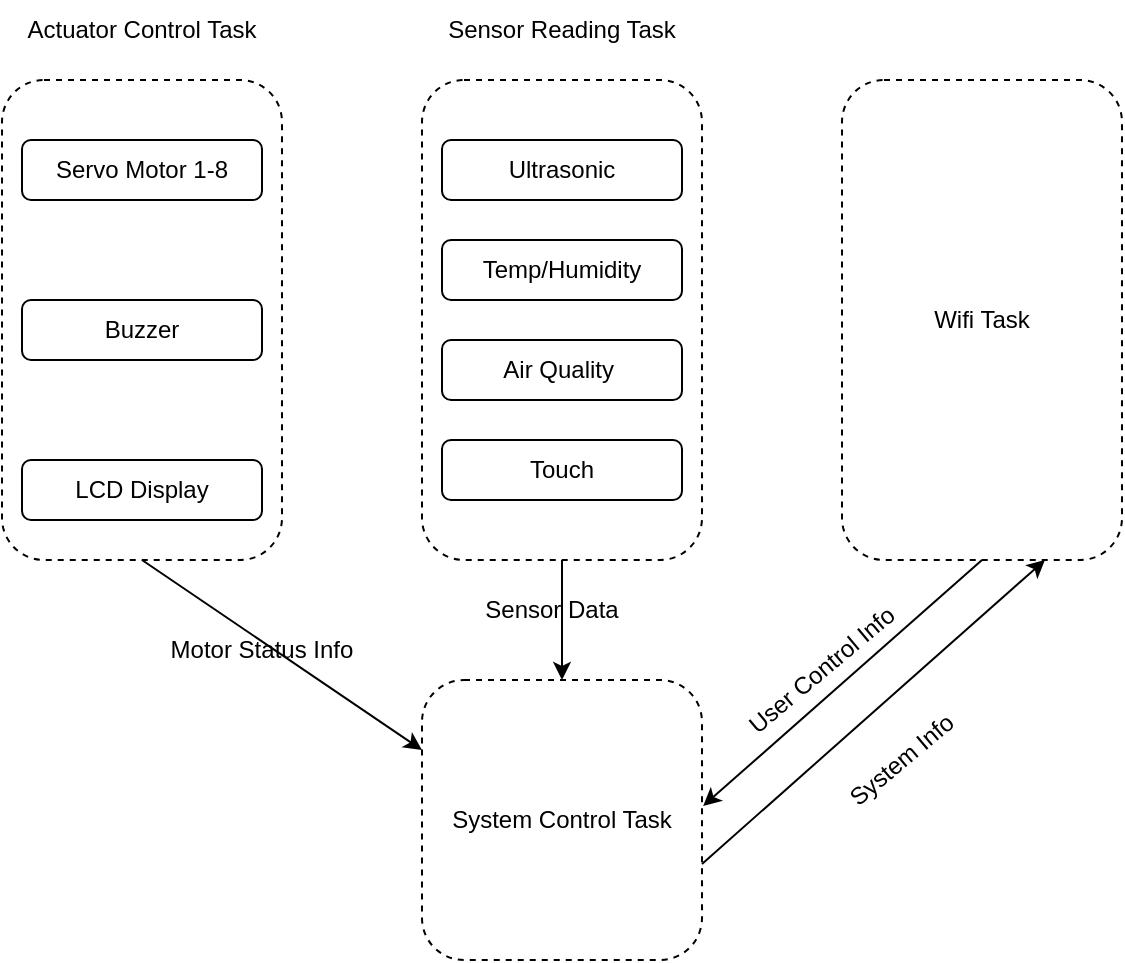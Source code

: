 <mxfile version="26.1.1">
  <diagram name="Page-1" id="CxnV0l6C8y_58entesIV">
    <mxGraphModel dx="954" dy="558" grid="1" gridSize="10" guides="1" tooltips="1" connect="1" arrows="1" fold="1" page="1" pageScale="1" pageWidth="850" pageHeight="1100" math="0" shadow="0">
      <root>
        <mxCell id="0" />
        <mxCell id="1" parent="0" />
        <mxCell id="O6itRg83OWu8OazRwmH3-1" value="Servo Motor 1-8" style="rounded=1;whiteSpace=wrap;html=1;" vertex="1" parent="1">
          <mxGeometry x="150" y="110" width="120" height="30" as="geometry" />
        </mxCell>
        <mxCell id="O6itRg83OWu8OazRwmH3-2" value="Buzzer" style="rounded=1;whiteSpace=wrap;html=1;" vertex="1" parent="1">
          <mxGeometry x="150" y="190" width="120" height="30" as="geometry" />
        </mxCell>
        <mxCell id="O6itRg83OWu8OazRwmH3-3" value="LCD Display" style="rounded=1;whiteSpace=wrap;html=1;" vertex="1" parent="1">
          <mxGeometry x="150" y="270" width="120" height="30" as="geometry" />
        </mxCell>
        <mxCell id="O6itRg83OWu8OazRwmH3-4" value="Ultrasonic" style="rounded=1;whiteSpace=wrap;html=1;" vertex="1" parent="1">
          <mxGeometry x="360" y="110" width="120" height="30" as="geometry" />
        </mxCell>
        <mxCell id="O6itRg83OWu8OazRwmH3-5" value="Temp/Humidity" style="rounded=1;whiteSpace=wrap;html=1;" vertex="1" parent="1">
          <mxGeometry x="360" y="160" width="120" height="30" as="geometry" />
        </mxCell>
        <mxCell id="O6itRg83OWu8OazRwmH3-6" value="Air Quality&amp;nbsp;" style="rounded=1;whiteSpace=wrap;html=1;" vertex="1" parent="1">
          <mxGeometry x="360" y="210" width="120" height="30" as="geometry" />
        </mxCell>
        <mxCell id="O6itRg83OWu8OazRwmH3-7" value="Touch" style="rounded=1;whiteSpace=wrap;html=1;" vertex="1" parent="1">
          <mxGeometry x="360" y="260" width="120" height="30" as="geometry" />
        </mxCell>
        <mxCell id="O6itRg83OWu8OazRwmH3-11" value="" style="rounded=1;whiteSpace=wrap;html=1;fillColor=none;dashed=1;" vertex="1" parent="1">
          <mxGeometry x="140" y="80" width="140" height="240" as="geometry" />
        </mxCell>
        <mxCell id="O6itRg83OWu8OazRwmH3-12" value="" style="rounded=1;whiteSpace=wrap;html=1;fillColor=none;dashed=1;" vertex="1" parent="1">
          <mxGeometry x="350" y="80" width="140" height="240" as="geometry" />
        </mxCell>
        <mxCell id="O6itRg83OWu8OazRwmH3-13" value="Actuator Control Task" style="text;html=1;align=center;verticalAlign=middle;whiteSpace=wrap;rounded=0;" vertex="1" parent="1">
          <mxGeometry x="145" y="40" width="130" height="30" as="geometry" />
        </mxCell>
        <mxCell id="O6itRg83OWu8OazRwmH3-14" value="Sensor Reading Task" style="text;html=1;align=center;verticalAlign=middle;whiteSpace=wrap;rounded=0;" vertex="1" parent="1">
          <mxGeometry x="355" y="40" width="130" height="30" as="geometry" />
        </mxCell>
        <mxCell id="O6itRg83OWu8OazRwmH3-15" value="" style="rounded=1;whiteSpace=wrap;html=1;fillColor=none;dashed=1;" vertex="1" parent="1">
          <mxGeometry x="560" y="80" width="140" height="240" as="geometry" />
        </mxCell>
        <mxCell id="O6itRg83OWu8OazRwmH3-16" value="Wifi Task" style="text;html=1;align=center;verticalAlign=middle;whiteSpace=wrap;rounded=0;" vertex="1" parent="1">
          <mxGeometry x="600" y="185" width="60" height="30" as="geometry" />
        </mxCell>
        <mxCell id="O6itRg83OWu8OazRwmH3-17" value="" style="rounded=1;whiteSpace=wrap;html=1;fillColor=none;dashed=1;" vertex="1" parent="1">
          <mxGeometry x="350" y="380" width="140" height="140" as="geometry" />
        </mxCell>
        <mxCell id="O6itRg83OWu8OazRwmH3-18" value="System Control Task" style="text;html=1;align=center;verticalAlign=middle;whiteSpace=wrap;rounded=0;" vertex="1" parent="1">
          <mxGeometry x="355" y="435" width="130" height="30" as="geometry" />
        </mxCell>
        <mxCell id="O6itRg83OWu8OazRwmH3-19" value="" style="endArrow=classic;html=1;rounded=0;exitX=0.5;exitY=1;exitDx=0;exitDy=0;entryX=0;entryY=0.25;entryDx=0;entryDy=0;" edge="1" parent="1" source="O6itRg83OWu8OazRwmH3-11" target="O6itRg83OWu8OazRwmH3-17">
          <mxGeometry width="50" height="50" relative="1" as="geometry">
            <mxPoint x="400" y="410" as="sourcePoint" />
            <mxPoint x="450" y="360" as="targetPoint" />
          </mxGeometry>
        </mxCell>
        <mxCell id="O6itRg83OWu8OazRwmH3-20" value="" style="endArrow=classic;html=1;rounded=0;exitX=0.5;exitY=1;exitDx=0;exitDy=0;entryX=0.5;entryY=0;entryDx=0;entryDy=0;" edge="1" parent="1" source="O6itRg83OWu8OazRwmH3-12" target="O6itRg83OWu8OazRwmH3-17">
          <mxGeometry width="50" height="50" relative="1" as="geometry">
            <mxPoint x="400" y="330" as="sourcePoint" />
            <mxPoint x="450" y="360" as="targetPoint" />
          </mxGeometry>
        </mxCell>
        <mxCell id="O6itRg83OWu8OazRwmH3-21" value="" style="endArrow=classic;html=1;rounded=0;entryX=0.75;entryY=1;entryDx=0;entryDy=0;exitX=1.025;exitY=0.657;exitDx=0;exitDy=0;exitPerimeter=0;" edge="1" parent="1">
          <mxGeometry width="50" height="50" relative="1" as="geometry">
            <mxPoint x="490" y="471.98" as="sourcePoint" />
            <mxPoint x="661.5" y="320" as="targetPoint" />
          </mxGeometry>
        </mxCell>
        <mxCell id="O6itRg83OWu8OazRwmH3-22" value="" style="endArrow=classic;html=1;rounded=0;exitX=0.5;exitY=1;exitDx=0;exitDy=0;entryX=1.004;entryY=0.45;entryDx=0;entryDy=0;entryPerimeter=0;" edge="1" parent="1" source="O6itRg83OWu8OazRwmH3-15" target="O6itRg83OWu8OazRwmH3-17">
          <mxGeometry width="50" height="50" relative="1" as="geometry">
            <mxPoint x="400" y="410" as="sourcePoint" />
            <mxPoint x="450" y="360" as="targetPoint" />
          </mxGeometry>
        </mxCell>
        <mxCell id="O6itRg83OWu8OazRwmH3-23" value="Motor Status Info" style="text;html=1;align=center;verticalAlign=middle;whiteSpace=wrap;rounded=0;" vertex="1" parent="1">
          <mxGeometry x="210" y="350" width="120" height="30" as="geometry" />
        </mxCell>
        <mxCell id="O6itRg83OWu8OazRwmH3-25" value="Sensor Data" style="text;html=1;align=center;verticalAlign=middle;whiteSpace=wrap;rounded=0;" vertex="1" parent="1">
          <mxGeometry x="355" y="330" width="120" height="30" as="geometry" />
        </mxCell>
        <mxCell id="O6itRg83OWu8OazRwmH3-27" value="User Control Info" style="text;html=1;align=center;verticalAlign=middle;whiteSpace=wrap;rounded=0;rotation=-40;" vertex="1" parent="1">
          <mxGeometry x="490" y="360" width="120" height="30" as="geometry" />
        </mxCell>
        <mxCell id="O6itRg83OWu8OazRwmH3-28" value="System Info" style="text;html=1;align=center;verticalAlign=middle;whiteSpace=wrap;rounded=0;rotation=-40;" vertex="1" parent="1">
          <mxGeometry x="530" y="405" width="120" height="30" as="geometry" />
        </mxCell>
      </root>
    </mxGraphModel>
  </diagram>
</mxfile>

